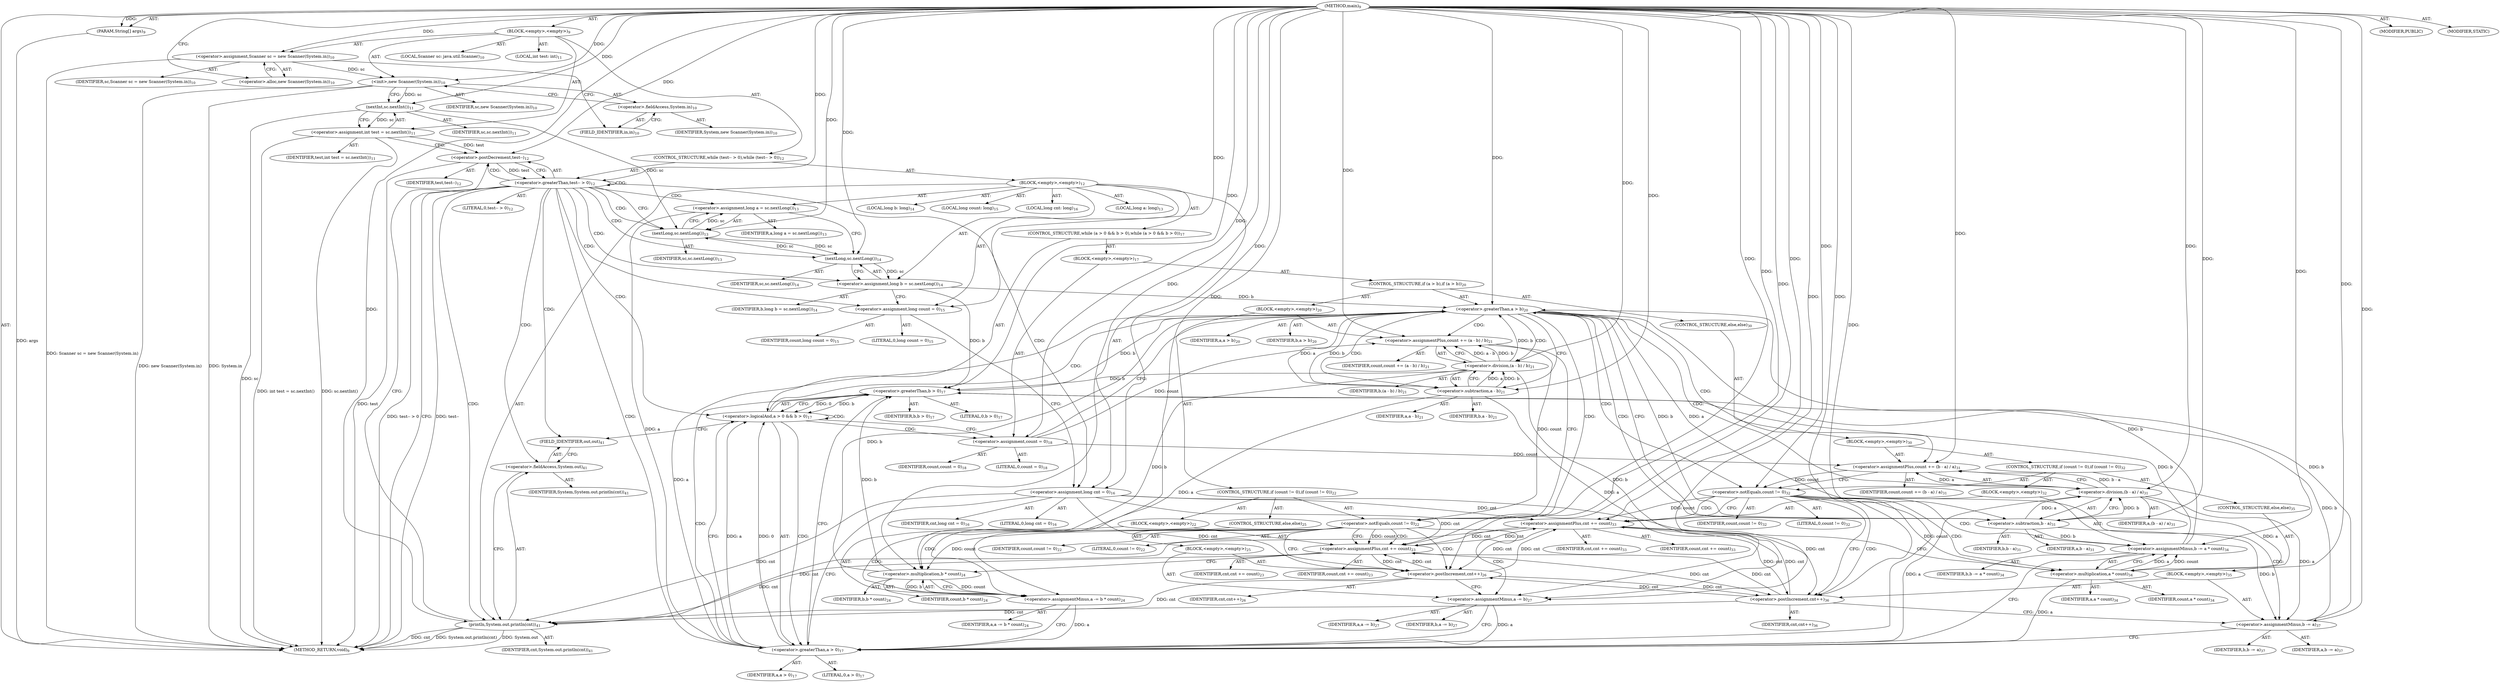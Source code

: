 digraph "main" {  
"19" [label = <(METHOD,main)<SUB>9</SUB>> ]
"20" [label = <(PARAM,String[] args)<SUB>9</SUB>> ]
"21" [label = <(BLOCK,&lt;empty&gt;,&lt;empty&gt;)<SUB>9</SUB>> ]
"4" [label = <(LOCAL,Scanner sc: java.util.Scanner)<SUB>10</SUB>> ]
"22" [label = <(&lt;operator&gt;.assignment,Scanner sc = new Scanner(System.in))<SUB>10</SUB>> ]
"23" [label = <(IDENTIFIER,sc,Scanner sc = new Scanner(System.in))<SUB>10</SUB>> ]
"24" [label = <(&lt;operator&gt;.alloc,new Scanner(System.in))<SUB>10</SUB>> ]
"25" [label = <(&lt;init&gt;,new Scanner(System.in))<SUB>10</SUB>> ]
"3" [label = <(IDENTIFIER,sc,new Scanner(System.in))<SUB>10</SUB>> ]
"26" [label = <(&lt;operator&gt;.fieldAccess,System.in)<SUB>10</SUB>> ]
"27" [label = <(IDENTIFIER,System,new Scanner(System.in))<SUB>10</SUB>> ]
"28" [label = <(FIELD_IDENTIFIER,in,in)<SUB>10</SUB>> ]
"29" [label = <(LOCAL,int test: int)<SUB>11</SUB>> ]
"30" [label = <(&lt;operator&gt;.assignment,int test = sc.nextInt())<SUB>11</SUB>> ]
"31" [label = <(IDENTIFIER,test,int test = sc.nextInt())<SUB>11</SUB>> ]
"32" [label = <(nextInt,sc.nextInt())<SUB>11</SUB>> ]
"33" [label = <(IDENTIFIER,sc,sc.nextInt())<SUB>11</SUB>> ]
"34" [label = <(CONTROL_STRUCTURE,while (test-- &gt; 0),while (test-- &gt; 0))<SUB>12</SUB>> ]
"35" [label = <(&lt;operator&gt;.greaterThan,test-- &gt; 0)<SUB>12</SUB>> ]
"36" [label = <(&lt;operator&gt;.postDecrement,test--)<SUB>12</SUB>> ]
"37" [label = <(IDENTIFIER,test,test--)<SUB>12</SUB>> ]
"38" [label = <(LITERAL,0,test-- &gt; 0)<SUB>12</SUB>> ]
"39" [label = <(BLOCK,&lt;empty&gt;,&lt;empty&gt;)<SUB>12</SUB>> ]
"40" [label = <(LOCAL,long a: long)<SUB>13</SUB>> ]
"41" [label = <(&lt;operator&gt;.assignment,long a = sc.nextLong())<SUB>13</SUB>> ]
"42" [label = <(IDENTIFIER,a,long a = sc.nextLong())<SUB>13</SUB>> ]
"43" [label = <(nextLong,sc.nextLong())<SUB>13</SUB>> ]
"44" [label = <(IDENTIFIER,sc,sc.nextLong())<SUB>13</SUB>> ]
"45" [label = <(LOCAL,long b: long)<SUB>14</SUB>> ]
"46" [label = <(&lt;operator&gt;.assignment,long b = sc.nextLong())<SUB>14</SUB>> ]
"47" [label = <(IDENTIFIER,b,long b = sc.nextLong())<SUB>14</SUB>> ]
"48" [label = <(nextLong,sc.nextLong())<SUB>14</SUB>> ]
"49" [label = <(IDENTIFIER,sc,sc.nextLong())<SUB>14</SUB>> ]
"50" [label = <(LOCAL,long count: long)<SUB>15</SUB>> ]
"51" [label = <(&lt;operator&gt;.assignment,long count = 0)<SUB>15</SUB>> ]
"52" [label = <(IDENTIFIER,count,long count = 0)<SUB>15</SUB>> ]
"53" [label = <(LITERAL,0,long count = 0)<SUB>15</SUB>> ]
"54" [label = <(LOCAL,long cnt: long)<SUB>16</SUB>> ]
"55" [label = <(&lt;operator&gt;.assignment,long cnt = 0)<SUB>16</SUB>> ]
"56" [label = <(IDENTIFIER,cnt,long cnt = 0)<SUB>16</SUB>> ]
"57" [label = <(LITERAL,0,long cnt = 0)<SUB>16</SUB>> ]
"58" [label = <(CONTROL_STRUCTURE,while (a &gt; 0 &amp;&amp; b &gt; 0),while (a &gt; 0 &amp;&amp; b &gt; 0))<SUB>17</SUB>> ]
"59" [label = <(&lt;operator&gt;.logicalAnd,a &gt; 0 &amp;&amp; b &gt; 0)<SUB>17</SUB>> ]
"60" [label = <(&lt;operator&gt;.greaterThan,a &gt; 0)<SUB>17</SUB>> ]
"61" [label = <(IDENTIFIER,a,a &gt; 0)<SUB>17</SUB>> ]
"62" [label = <(LITERAL,0,a &gt; 0)<SUB>17</SUB>> ]
"63" [label = <(&lt;operator&gt;.greaterThan,b &gt; 0)<SUB>17</SUB>> ]
"64" [label = <(IDENTIFIER,b,b &gt; 0)<SUB>17</SUB>> ]
"65" [label = <(LITERAL,0,b &gt; 0)<SUB>17</SUB>> ]
"66" [label = <(BLOCK,&lt;empty&gt;,&lt;empty&gt;)<SUB>17</SUB>> ]
"67" [label = <(&lt;operator&gt;.assignment,count = 0)<SUB>18</SUB>> ]
"68" [label = <(IDENTIFIER,count,count = 0)<SUB>18</SUB>> ]
"69" [label = <(LITERAL,0,count = 0)<SUB>18</SUB>> ]
"70" [label = <(CONTROL_STRUCTURE,if (a &gt; b),if (a &gt; b))<SUB>20</SUB>> ]
"71" [label = <(&lt;operator&gt;.greaterThan,a &gt; b)<SUB>20</SUB>> ]
"72" [label = <(IDENTIFIER,a,a &gt; b)<SUB>20</SUB>> ]
"73" [label = <(IDENTIFIER,b,a &gt; b)<SUB>20</SUB>> ]
"74" [label = <(BLOCK,&lt;empty&gt;,&lt;empty&gt;)<SUB>20</SUB>> ]
"75" [label = <(&lt;operator&gt;.assignmentPlus,count += (a - b) / b)<SUB>21</SUB>> ]
"76" [label = <(IDENTIFIER,count,count += (a - b) / b)<SUB>21</SUB>> ]
"77" [label = <(&lt;operator&gt;.division,(a - b) / b)<SUB>21</SUB>> ]
"78" [label = <(&lt;operator&gt;.subtraction,a - b)<SUB>21</SUB>> ]
"79" [label = <(IDENTIFIER,a,a - b)<SUB>21</SUB>> ]
"80" [label = <(IDENTIFIER,b,a - b)<SUB>21</SUB>> ]
"81" [label = <(IDENTIFIER,b,(a - b) / b)<SUB>21</SUB>> ]
"82" [label = <(CONTROL_STRUCTURE,if (count != 0),if (count != 0))<SUB>22</SUB>> ]
"83" [label = <(&lt;operator&gt;.notEquals,count != 0)<SUB>22</SUB>> ]
"84" [label = <(IDENTIFIER,count,count != 0)<SUB>22</SUB>> ]
"85" [label = <(LITERAL,0,count != 0)<SUB>22</SUB>> ]
"86" [label = <(BLOCK,&lt;empty&gt;,&lt;empty&gt;)<SUB>22</SUB>> ]
"87" [label = <(&lt;operator&gt;.assignmentPlus,cnt += count)<SUB>23</SUB>> ]
"88" [label = <(IDENTIFIER,cnt,cnt += count)<SUB>23</SUB>> ]
"89" [label = <(IDENTIFIER,count,cnt += count)<SUB>23</SUB>> ]
"90" [label = <(&lt;operator&gt;.assignmentMinus,a -= b * count)<SUB>24</SUB>> ]
"91" [label = <(IDENTIFIER,a,a -= b * count)<SUB>24</SUB>> ]
"92" [label = <(&lt;operator&gt;.multiplication,b * count)<SUB>24</SUB>> ]
"93" [label = <(IDENTIFIER,b,b * count)<SUB>24</SUB>> ]
"94" [label = <(IDENTIFIER,count,b * count)<SUB>24</SUB>> ]
"95" [label = <(CONTROL_STRUCTURE,else,else)<SUB>25</SUB>> ]
"96" [label = <(BLOCK,&lt;empty&gt;,&lt;empty&gt;)<SUB>25</SUB>> ]
"97" [label = <(&lt;operator&gt;.postIncrement,cnt++)<SUB>26</SUB>> ]
"98" [label = <(IDENTIFIER,cnt,cnt++)<SUB>26</SUB>> ]
"99" [label = <(&lt;operator&gt;.assignmentMinus,a -= b)<SUB>27</SUB>> ]
"100" [label = <(IDENTIFIER,a,a -= b)<SUB>27</SUB>> ]
"101" [label = <(IDENTIFIER,b,a -= b)<SUB>27</SUB>> ]
"102" [label = <(CONTROL_STRUCTURE,else,else)<SUB>30</SUB>> ]
"103" [label = <(BLOCK,&lt;empty&gt;,&lt;empty&gt;)<SUB>30</SUB>> ]
"104" [label = <(&lt;operator&gt;.assignmentPlus,count += (b - a) / a)<SUB>31</SUB>> ]
"105" [label = <(IDENTIFIER,count,count += (b - a) / a)<SUB>31</SUB>> ]
"106" [label = <(&lt;operator&gt;.division,(b - a) / a)<SUB>31</SUB>> ]
"107" [label = <(&lt;operator&gt;.subtraction,b - a)<SUB>31</SUB>> ]
"108" [label = <(IDENTIFIER,b,b - a)<SUB>31</SUB>> ]
"109" [label = <(IDENTIFIER,a,b - a)<SUB>31</SUB>> ]
"110" [label = <(IDENTIFIER,a,(b - a) / a)<SUB>31</SUB>> ]
"111" [label = <(CONTROL_STRUCTURE,if (count != 0),if (count != 0))<SUB>32</SUB>> ]
"112" [label = <(&lt;operator&gt;.notEquals,count != 0)<SUB>32</SUB>> ]
"113" [label = <(IDENTIFIER,count,count != 0)<SUB>32</SUB>> ]
"114" [label = <(LITERAL,0,count != 0)<SUB>32</SUB>> ]
"115" [label = <(BLOCK,&lt;empty&gt;,&lt;empty&gt;)<SUB>32</SUB>> ]
"116" [label = <(&lt;operator&gt;.assignmentPlus,cnt += count)<SUB>33</SUB>> ]
"117" [label = <(IDENTIFIER,cnt,cnt += count)<SUB>33</SUB>> ]
"118" [label = <(IDENTIFIER,count,cnt += count)<SUB>33</SUB>> ]
"119" [label = <(&lt;operator&gt;.assignmentMinus,b -= a * count)<SUB>34</SUB>> ]
"120" [label = <(IDENTIFIER,b,b -= a * count)<SUB>34</SUB>> ]
"121" [label = <(&lt;operator&gt;.multiplication,a * count)<SUB>34</SUB>> ]
"122" [label = <(IDENTIFIER,a,a * count)<SUB>34</SUB>> ]
"123" [label = <(IDENTIFIER,count,a * count)<SUB>34</SUB>> ]
"124" [label = <(CONTROL_STRUCTURE,else,else)<SUB>35</SUB>> ]
"125" [label = <(BLOCK,&lt;empty&gt;,&lt;empty&gt;)<SUB>35</SUB>> ]
"126" [label = <(&lt;operator&gt;.postIncrement,cnt++)<SUB>36</SUB>> ]
"127" [label = <(IDENTIFIER,cnt,cnt++)<SUB>36</SUB>> ]
"128" [label = <(&lt;operator&gt;.assignmentMinus,b -= a)<SUB>37</SUB>> ]
"129" [label = <(IDENTIFIER,b,b -= a)<SUB>37</SUB>> ]
"130" [label = <(IDENTIFIER,a,b -= a)<SUB>37</SUB>> ]
"131" [label = <(println,System.out.println(cnt))<SUB>41</SUB>> ]
"132" [label = <(&lt;operator&gt;.fieldAccess,System.out)<SUB>41</SUB>> ]
"133" [label = <(IDENTIFIER,System,System.out.println(cnt))<SUB>41</SUB>> ]
"134" [label = <(FIELD_IDENTIFIER,out,out)<SUB>41</SUB>> ]
"135" [label = <(IDENTIFIER,cnt,System.out.println(cnt))<SUB>41</SUB>> ]
"136" [label = <(MODIFIER,PUBLIC)> ]
"137" [label = <(MODIFIER,STATIC)> ]
"138" [label = <(METHOD_RETURN,void)<SUB>9</SUB>> ]
  "19" -> "20"  [ label = "AST: "] 
  "19" -> "21"  [ label = "AST: "] 
  "19" -> "136"  [ label = "AST: "] 
  "19" -> "137"  [ label = "AST: "] 
  "19" -> "138"  [ label = "AST: "] 
  "21" -> "4"  [ label = "AST: "] 
  "21" -> "22"  [ label = "AST: "] 
  "21" -> "25"  [ label = "AST: "] 
  "21" -> "29"  [ label = "AST: "] 
  "21" -> "30"  [ label = "AST: "] 
  "21" -> "34"  [ label = "AST: "] 
  "22" -> "23"  [ label = "AST: "] 
  "22" -> "24"  [ label = "AST: "] 
  "25" -> "3"  [ label = "AST: "] 
  "25" -> "26"  [ label = "AST: "] 
  "26" -> "27"  [ label = "AST: "] 
  "26" -> "28"  [ label = "AST: "] 
  "30" -> "31"  [ label = "AST: "] 
  "30" -> "32"  [ label = "AST: "] 
  "32" -> "33"  [ label = "AST: "] 
  "34" -> "35"  [ label = "AST: "] 
  "34" -> "39"  [ label = "AST: "] 
  "35" -> "36"  [ label = "AST: "] 
  "35" -> "38"  [ label = "AST: "] 
  "36" -> "37"  [ label = "AST: "] 
  "39" -> "40"  [ label = "AST: "] 
  "39" -> "41"  [ label = "AST: "] 
  "39" -> "45"  [ label = "AST: "] 
  "39" -> "46"  [ label = "AST: "] 
  "39" -> "50"  [ label = "AST: "] 
  "39" -> "51"  [ label = "AST: "] 
  "39" -> "54"  [ label = "AST: "] 
  "39" -> "55"  [ label = "AST: "] 
  "39" -> "58"  [ label = "AST: "] 
  "39" -> "131"  [ label = "AST: "] 
  "41" -> "42"  [ label = "AST: "] 
  "41" -> "43"  [ label = "AST: "] 
  "43" -> "44"  [ label = "AST: "] 
  "46" -> "47"  [ label = "AST: "] 
  "46" -> "48"  [ label = "AST: "] 
  "48" -> "49"  [ label = "AST: "] 
  "51" -> "52"  [ label = "AST: "] 
  "51" -> "53"  [ label = "AST: "] 
  "55" -> "56"  [ label = "AST: "] 
  "55" -> "57"  [ label = "AST: "] 
  "58" -> "59"  [ label = "AST: "] 
  "58" -> "66"  [ label = "AST: "] 
  "59" -> "60"  [ label = "AST: "] 
  "59" -> "63"  [ label = "AST: "] 
  "60" -> "61"  [ label = "AST: "] 
  "60" -> "62"  [ label = "AST: "] 
  "63" -> "64"  [ label = "AST: "] 
  "63" -> "65"  [ label = "AST: "] 
  "66" -> "67"  [ label = "AST: "] 
  "66" -> "70"  [ label = "AST: "] 
  "67" -> "68"  [ label = "AST: "] 
  "67" -> "69"  [ label = "AST: "] 
  "70" -> "71"  [ label = "AST: "] 
  "70" -> "74"  [ label = "AST: "] 
  "70" -> "102"  [ label = "AST: "] 
  "71" -> "72"  [ label = "AST: "] 
  "71" -> "73"  [ label = "AST: "] 
  "74" -> "75"  [ label = "AST: "] 
  "74" -> "82"  [ label = "AST: "] 
  "75" -> "76"  [ label = "AST: "] 
  "75" -> "77"  [ label = "AST: "] 
  "77" -> "78"  [ label = "AST: "] 
  "77" -> "81"  [ label = "AST: "] 
  "78" -> "79"  [ label = "AST: "] 
  "78" -> "80"  [ label = "AST: "] 
  "82" -> "83"  [ label = "AST: "] 
  "82" -> "86"  [ label = "AST: "] 
  "82" -> "95"  [ label = "AST: "] 
  "83" -> "84"  [ label = "AST: "] 
  "83" -> "85"  [ label = "AST: "] 
  "86" -> "87"  [ label = "AST: "] 
  "86" -> "90"  [ label = "AST: "] 
  "87" -> "88"  [ label = "AST: "] 
  "87" -> "89"  [ label = "AST: "] 
  "90" -> "91"  [ label = "AST: "] 
  "90" -> "92"  [ label = "AST: "] 
  "92" -> "93"  [ label = "AST: "] 
  "92" -> "94"  [ label = "AST: "] 
  "95" -> "96"  [ label = "AST: "] 
  "96" -> "97"  [ label = "AST: "] 
  "96" -> "99"  [ label = "AST: "] 
  "97" -> "98"  [ label = "AST: "] 
  "99" -> "100"  [ label = "AST: "] 
  "99" -> "101"  [ label = "AST: "] 
  "102" -> "103"  [ label = "AST: "] 
  "103" -> "104"  [ label = "AST: "] 
  "103" -> "111"  [ label = "AST: "] 
  "104" -> "105"  [ label = "AST: "] 
  "104" -> "106"  [ label = "AST: "] 
  "106" -> "107"  [ label = "AST: "] 
  "106" -> "110"  [ label = "AST: "] 
  "107" -> "108"  [ label = "AST: "] 
  "107" -> "109"  [ label = "AST: "] 
  "111" -> "112"  [ label = "AST: "] 
  "111" -> "115"  [ label = "AST: "] 
  "111" -> "124"  [ label = "AST: "] 
  "112" -> "113"  [ label = "AST: "] 
  "112" -> "114"  [ label = "AST: "] 
  "115" -> "116"  [ label = "AST: "] 
  "115" -> "119"  [ label = "AST: "] 
  "116" -> "117"  [ label = "AST: "] 
  "116" -> "118"  [ label = "AST: "] 
  "119" -> "120"  [ label = "AST: "] 
  "119" -> "121"  [ label = "AST: "] 
  "121" -> "122"  [ label = "AST: "] 
  "121" -> "123"  [ label = "AST: "] 
  "124" -> "125"  [ label = "AST: "] 
  "125" -> "126"  [ label = "AST: "] 
  "125" -> "128"  [ label = "AST: "] 
  "126" -> "127"  [ label = "AST: "] 
  "128" -> "129"  [ label = "AST: "] 
  "128" -> "130"  [ label = "AST: "] 
  "131" -> "132"  [ label = "AST: "] 
  "131" -> "135"  [ label = "AST: "] 
  "132" -> "133"  [ label = "AST: "] 
  "132" -> "134"  [ label = "AST: "] 
  "22" -> "28"  [ label = "CFG: "] 
  "25" -> "32"  [ label = "CFG: "] 
  "30" -> "36"  [ label = "CFG: "] 
  "24" -> "22"  [ label = "CFG: "] 
  "26" -> "25"  [ label = "CFG: "] 
  "32" -> "30"  [ label = "CFG: "] 
  "35" -> "138"  [ label = "CFG: "] 
  "35" -> "43"  [ label = "CFG: "] 
  "28" -> "26"  [ label = "CFG: "] 
  "36" -> "35"  [ label = "CFG: "] 
  "41" -> "48"  [ label = "CFG: "] 
  "46" -> "51"  [ label = "CFG: "] 
  "51" -> "55"  [ label = "CFG: "] 
  "55" -> "60"  [ label = "CFG: "] 
  "131" -> "36"  [ label = "CFG: "] 
  "43" -> "41"  [ label = "CFG: "] 
  "48" -> "46"  [ label = "CFG: "] 
  "59" -> "67"  [ label = "CFG: "] 
  "59" -> "134"  [ label = "CFG: "] 
  "132" -> "131"  [ label = "CFG: "] 
  "60" -> "59"  [ label = "CFG: "] 
  "60" -> "63"  [ label = "CFG: "] 
  "63" -> "59"  [ label = "CFG: "] 
  "67" -> "71"  [ label = "CFG: "] 
  "134" -> "132"  [ label = "CFG: "] 
  "71" -> "78"  [ label = "CFG: "] 
  "71" -> "107"  [ label = "CFG: "] 
  "75" -> "83"  [ label = "CFG: "] 
  "77" -> "75"  [ label = "CFG: "] 
  "83" -> "87"  [ label = "CFG: "] 
  "83" -> "97"  [ label = "CFG: "] 
  "104" -> "112"  [ label = "CFG: "] 
  "78" -> "77"  [ label = "CFG: "] 
  "87" -> "92"  [ label = "CFG: "] 
  "90" -> "60"  [ label = "CFG: "] 
  "106" -> "104"  [ label = "CFG: "] 
  "112" -> "116"  [ label = "CFG: "] 
  "112" -> "126"  [ label = "CFG: "] 
  "92" -> "90"  [ label = "CFG: "] 
  "97" -> "99"  [ label = "CFG: "] 
  "99" -> "60"  [ label = "CFG: "] 
  "107" -> "106"  [ label = "CFG: "] 
  "116" -> "121"  [ label = "CFG: "] 
  "119" -> "60"  [ label = "CFG: "] 
  "121" -> "119"  [ label = "CFG: "] 
  "126" -> "128"  [ label = "CFG: "] 
  "128" -> "60"  [ label = "CFG: "] 
  "19" -> "24"  [ label = "CFG: "] 
  "20" -> "138"  [ label = "DDG: args"] 
  "22" -> "138"  [ label = "DDG: Scanner sc = new Scanner(System.in)"] 
  "25" -> "138"  [ label = "DDG: System.in"] 
  "25" -> "138"  [ label = "DDG: new Scanner(System.in)"] 
  "32" -> "138"  [ label = "DDG: sc"] 
  "30" -> "138"  [ label = "DDG: sc.nextInt()"] 
  "30" -> "138"  [ label = "DDG: int test = sc.nextInt()"] 
  "36" -> "138"  [ label = "DDG: test"] 
  "35" -> "138"  [ label = "DDG: test--"] 
  "35" -> "138"  [ label = "DDG: test-- &gt; 0"] 
  "131" -> "138"  [ label = "DDG: System.out"] 
  "131" -> "138"  [ label = "DDG: cnt"] 
  "131" -> "138"  [ label = "DDG: System.out.println(cnt)"] 
  "19" -> "20"  [ label = "DDG: "] 
  "19" -> "22"  [ label = "DDG: "] 
  "32" -> "30"  [ label = "DDG: sc"] 
  "22" -> "25"  [ label = "DDG: sc"] 
  "19" -> "25"  [ label = "DDG: "] 
  "25" -> "32"  [ label = "DDG: sc"] 
  "19" -> "32"  [ label = "DDG: "] 
  "36" -> "35"  [ label = "DDG: test"] 
  "19" -> "35"  [ label = "DDG: "] 
  "43" -> "41"  [ label = "DDG: sc"] 
  "48" -> "46"  [ label = "DDG: sc"] 
  "19" -> "51"  [ label = "DDG: "] 
  "19" -> "55"  [ label = "DDG: "] 
  "30" -> "36"  [ label = "DDG: test"] 
  "19" -> "36"  [ label = "DDG: "] 
  "55" -> "131"  [ label = "DDG: cnt"] 
  "126" -> "131"  [ label = "DDG: cnt"] 
  "116" -> "131"  [ label = "DDG: cnt"] 
  "97" -> "131"  [ label = "DDG: cnt"] 
  "87" -> "131"  [ label = "DDG: cnt"] 
  "19" -> "131"  [ label = "DDG: "] 
  "32" -> "43"  [ label = "DDG: sc"] 
  "48" -> "43"  [ label = "DDG: sc"] 
  "19" -> "43"  [ label = "DDG: "] 
  "43" -> "48"  [ label = "DDG: sc"] 
  "19" -> "48"  [ label = "DDG: "] 
  "60" -> "59"  [ label = "DDG: a"] 
  "60" -> "59"  [ label = "DDG: 0"] 
  "63" -> "59"  [ label = "DDG: b"] 
  "63" -> "59"  [ label = "DDG: 0"] 
  "19" -> "67"  [ label = "DDG: "] 
  "41" -> "60"  [ label = "DDG: a"] 
  "121" -> "60"  [ label = "DDG: a"] 
  "99" -> "60"  [ label = "DDG: a"] 
  "90" -> "60"  [ label = "DDG: a"] 
  "19" -> "60"  [ label = "DDG: "] 
  "106" -> "60"  [ label = "DDG: a"] 
  "46" -> "63"  [ label = "DDG: b"] 
  "128" -> "63"  [ label = "DDG: b"] 
  "119" -> "63"  [ label = "DDG: b"] 
  "92" -> "63"  [ label = "DDG: b"] 
  "19" -> "63"  [ label = "DDG: "] 
  "77" -> "63"  [ label = "DDG: b"] 
  "60" -> "71"  [ label = "DDG: a"] 
  "19" -> "71"  [ label = "DDG: "] 
  "46" -> "71"  [ label = "DDG: b"] 
  "63" -> "71"  [ label = "DDG: b"] 
  "128" -> "71"  [ label = "DDG: b"] 
  "119" -> "71"  [ label = "DDG: b"] 
  "92" -> "71"  [ label = "DDG: b"] 
  "77" -> "71"  [ label = "DDG: b"] 
  "77" -> "75"  [ label = "DDG: a - b"] 
  "77" -> "75"  [ label = "DDG: b"] 
  "67" -> "75"  [ label = "DDG: count"] 
  "19" -> "75"  [ label = "DDG: "] 
  "106" -> "104"  [ label = "DDG: b - a"] 
  "106" -> "104"  [ label = "DDG: a"] 
  "78" -> "77"  [ label = "DDG: a"] 
  "78" -> "77"  [ label = "DDG: b"] 
  "19" -> "77"  [ label = "DDG: "] 
  "75" -> "83"  [ label = "DDG: count"] 
  "19" -> "83"  [ label = "DDG: "] 
  "83" -> "87"  [ label = "DDG: count"] 
  "19" -> "87"  [ label = "DDG: "] 
  "92" -> "90"  [ label = "DDG: b"] 
  "92" -> "90"  [ label = "DDG: count"] 
  "67" -> "104"  [ label = "DDG: count"] 
  "19" -> "104"  [ label = "DDG: "] 
  "71" -> "78"  [ label = "DDG: a"] 
  "19" -> "78"  [ label = "DDG: "] 
  "71" -> "78"  [ label = "DDG: b"] 
  "55" -> "87"  [ label = "DDG: cnt"] 
  "126" -> "87"  [ label = "DDG: cnt"] 
  "116" -> "87"  [ label = "DDG: cnt"] 
  "97" -> "87"  [ label = "DDG: cnt"] 
  "78" -> "90"  [ label = "DDG: a"] 
  "19" -> "90"  [ label = "DDG: "] 
  "77" -> "99"  [ label = "DDG: b"] 
  "19" -> "99"  [ label = "DDG: "] 
  "107" -> "106"  [ label = "DDG: b"] 
  "107" -> "106"  [ label = "DDG: a"] 
  "19" -> "106"  [ label = "DDG: "] 
  "104" -> "112"  [ label = "DDG: count"] 
  "19" -> "112"  [ label = "DDG: "] 
  "112" -> "116"  [ label = "DDG: count"] 
  "19" -> "116"  [ label = "DDG: "] 
  "121" -> "119"  [ label = "DDG: a"] 
  "121" -> "119"  [ label = "DDG: count"] 
  "77" -> "92"  [ label = "DDG: b"] 
  "19" -> "92"  [ label = "DDG: "] 
  "83" -> "92"  [ label = "DDG: count"] 
  "55" -> "97"  [ label = "DDG: cnt"] 
  "126" -> "97"  [ label = "DDG: cnt"] 
  "116" -> "97"  [ label = "DDG: cnt"] 
  "87" -> "97"  [ label = "DDG: cnt"] 
  "19" -> "97"  [ label = "DDG: "] 
  "78" -> "99"  [ label = "DDG: a"] 
  "71" -> "107"  [ label = "DDG: b"] 
  "19" -> "107"  [ label = "DDG: "] 
  "71" -> "107"  [ label = "DDG: a"] 
  "55" -> "116"  [ label = "DDG: cnt"] 
  "126" -> "116"  [ label = "DDG: cnt"] 
  "97" -> "116"  [ label = "DDG: cnt"] 
  "87" -> "116"  [ label = "DDG: cnt"] 
  "107" -> "119"  [ label = "DDG: b"] 
  "19" -> "119"  [ label = "DDG: "] 
  "106" -> "128"  [ label = "DDG: a"] 
  "19" -> "128"  [ label = "DDG: "] 
  "106" -> "121"  [ label = "DDG: a"] 
  "19" -> "121"  [ label = "DDG: "] 
  "112" -> "121"  [ label = "DDG: count"] 
  "55" -> "126"  [ label = "DDG: cnt"] 
  "116" -> "126"  [ label = "DDG: cnt"] 
  "97" -> "126"  [ label = "DDG: cnt"] 
  "87" -> "126"  [ label = "DDG: cnt"] 
  "19" -> "126"  [ label = "DDG: "] 
  "107" -> "128"  [ label = "DDG: b"] 
  "35" -> "48"  [ label = "CDG: "] 
  "35" -> "60"  [ label = "CDG: "] 
  "35" -> "51"  [ label = "CDG: "] 
  "35" -> "46"  [ label = "CDG: "] 
  "35" -> "131"  [ label = "CDG: "] 
  "35" -> "132"  [ label = "CDG: "] 
  "35" -> "59"  [ label = "CDG: "] 
  "35" -> "134"  [ label = "CDG: "] 
  "35" -> "35"  [ label = "CDG: "] 
  "35" -> "43"  [ label = "CDG: "] 
  "35" -> "36"  [ label = "CDG: "] 
  "35" -> "41"  [ label = "CDG: "] 
  "35" -> "55"  [ label = "CDG: "] 
  "59" -> "60"  [ label = "CDG: "] 
  "59" -> "67"  [ label = "CDG: "] 
  "59" -> "59"  [ label = "CDG: "] 
  "59" -> "71"  [ label = "CDG: "] 
  "60" -> "63"  [ label = "CDG: "] 
  "71" -> "107"  [ label = "CDG: "] 
  "71" -> "77"  [ label = "CDG: "] 
  "71" -> "75"  [ label = "CDG: "] 
  "71" -> "104"  [ label = "CDG: "] 
  "71" -> "106"  [ label = "CDG: "] 
  "71" -> "112"  [ label = "CDG: "] 
  "71" -> "83"  [ label = "CDG: "] 
  "71" -> "78"  [ label = "CDG: "] 
  "83" -> "99"  [ label = "CDG: "] 
  "83" -> "92"  [ label = "CDG: "] 
  "83" -> "87"  [ label = "CDG: "] 
  "83" -> "97"  [ label = "CDG: "] 
  "83" -> "90"  [ label = "CDG: "] 
  "112" -> "116"  [ label = "CDG: "] 
  "112" -> "128"  [ label = "CDG: "] 
  "112" -> "119"  [ label = "CDG: "] 
  "112" -> "121"  [ label = "CDG: "] 
  "112" -> "126"  [ label = "CDG: "] 
}
